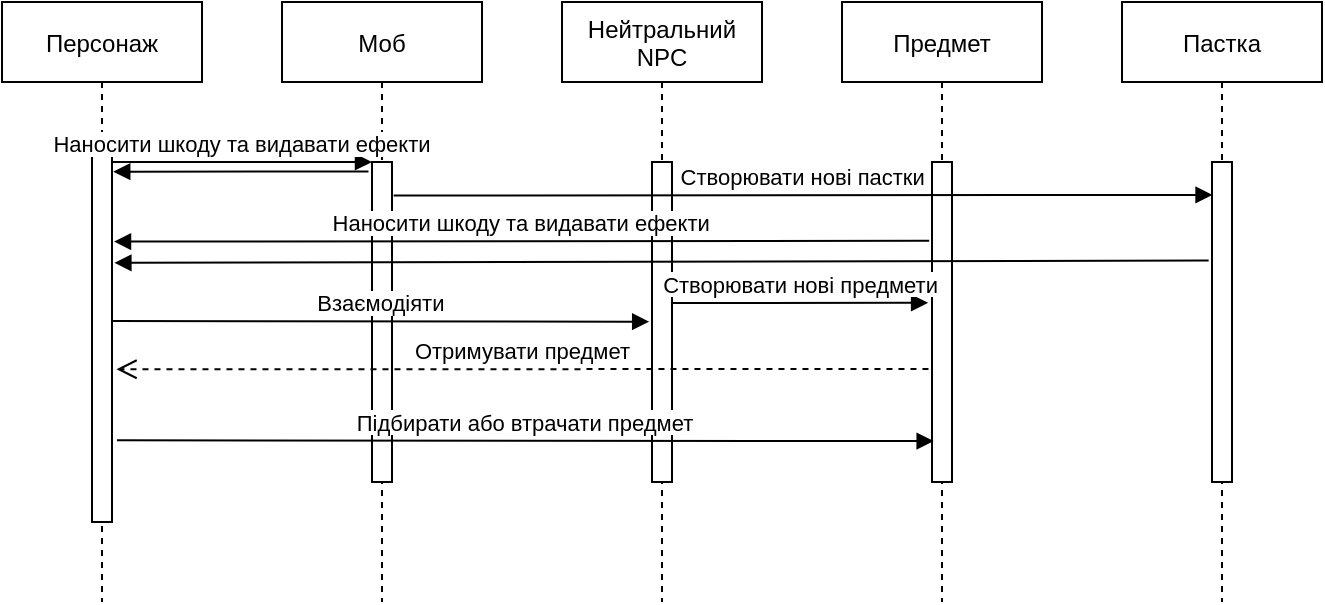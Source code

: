 <mxfile version="20.4.0" type="github">
  <diagram id="kgpKYQtTHZ0yAKxKKP6v" name="Page-1">
    <mxGraphModel dx="1346" dy="487" grid="1" gridSize="10" guides="1" tooltips="1" connect="1" arrows="1" fold="1" page="1" pageScale="1" pageWidth="850" pageHeight="1100" math="0" shadow="0">
      <root>
        <mxCell id="0" />
        <mxCell id="1" parent="0" />
        <mxCell id="3nuBFxr9cyL0pnOWT2aG-1" value="Персонаж" style="shape=umlLifeline;perimeter=lifelinePerimeter;container=1;collapsible=0;recursiveResize=0;rounded=0;shadow=0;strokeWidth=1;" parent="1" vertex="1">
          <mxGeometry x="40" y="80" width="100" height="300" as="geometry" />
        </mxCell>
        <mxCell id="3nuBFxr9cyL0pnOWT2aG-2" value="" style="points=[];perimeter=orthogonalPerimeter;rounded=0;shadow=0;strokeWidth=1;" parent="3nuBFxr9cyL0pnOWT2aG-1" vertex="1">
          <mxGeometry x="45" y="70" width="10" height="190" as="geometry" />
        </mxCell>
        <mxCell id="3nuBFxr9cyL0pnOWT2aG-5" value="Моб" style="shape=umlLifeline;perimeter=lifelinePerimeter;container=1;collapsible=0;recursiveResize=0;rounded=0;shadow=0;strokeWidth=1;" parent="1" vertex="1">
          <mxGeometry x="180" y="80" width="100" height="300" as="geometry" />
        </mxCell>
        <mxCell id="3nuBFxr9cyL0pnOWT2aG-6" value="" style="points=[];perimeter=orthogonalPerimeter;rounded=0;shadow=0;strokeWidth=1;" parent="3nuBFxr9cyL0pnOWT2aG-5" vertex="1">
          <mxGeometry x="45" y="80" width="10" height="160" as="geometry" />
        </mxCell>
        <mxCell id="3nuBFxr9cyL0pnOWT2aG-8" value="Наносити шкоду та видавати ефекти" style="verticalAlign=bottom;endArrow=block;entryX=0;entryY=0;shadow=0;strokeWidth=1;" parent="1" edge="1">
          <mxGeometry relative="1" as="geometry">
            <mxPoint x="95" y="160.0" as="sourcePoint" />
            <mxPoint x="225" y="160.0" as="targetPoint" />
          </mxGeometry>
        </mxCell>
        <mxCell id="zq52S6Dk0amT4qmCDl8a-1" value="Нейтральний &#xa;NPC" style="shape=umlLifeline;perimeter=lifelinePerimeter;container=1;collapsible=0;recursiveResize=0;rounded=0;shadow=0;strokeWidth=1;" vertex="1" parent="1">
          <mxGeometry x="320" y="80" width="100" height="300" as="geometry" />
        </mxCell>
        <mxCell id="zq52S6Dk0amT4qmCDl8a-2" value="" style="points=[];perimeter=orthogonalPerimeter;rounded=0;shadow=0;strokeWidth=1;" vertex="1" parent="zq52S6Dk0amT4qmCDl8a-1">
          <mxGeometry x="45" y="80" width="10" height="160" as="geometry" />
        </mxCell>
        <mxCell id="zq52S6Dk0amT4qmCDl8a-3" value="Предмет" style="shape=umlLifeline;perimeter=lifelinePerimeter;container=1;collapsible=0;recursiveResize=0;rounded=0;shadow=0;strokeWidth=1;" vertex="1" parent="1">
          <mxGeometry x="460" y="80" width="100" height="300" as="geometry" />
        </mxCell>
        <mxCell id="zq52S6Dk0amT4qmCDl8a-4" value="" style="points=[];perimeter=orthogonalPerimeter;rounded=0;shadow=0;strokeWidth=1;" vertex="1" parent="zq52S6Dk0amT4qmCDl8a-3">
          <mxGeometry x="45" y="80" width="10" height="160" as="geometry" />
        </mxCell>
        <mxCell id="zq52S6Dk0amT4qmCDl8a-5" value="Пастка" style="shape=umlLifeline;perimeter=lifelinePerimeter;container=1;collapsible=0;recursiveResize=0;rounded=0;shadow=0;strokeWidth=1;" vertex="1" parent="1">
          <mxGeometry x="600" y="80" width="100" height="300" as="geometry" />
        </mxCell>
        <mxCell id="zq52S6Dk0amT4qmCDl8a-6" value="" style="points=[];perimeter=orthogonalPerimeter;rounded=0;shadow=0;strokeWidth=1;" vertex="1" parent="zq52S6Dk0amT4qmCDl8a-5">
          <mxGeometry x="45" y="80" width="10" height="160" as="geometry" />
        </mxCell>
        <mxCell id="zq52S6Dk0amT4qmCDl8a-7" value="" style="verticalAlign=bottom;endArrow=block;entryX=1.062;entryY=0.078;shadow=0;strokeWidth=1;entryDx=0;entryDy=0;entryPerimeter=0;exitX=-0.176;exitY=0.03;exitDx=0;exitDy=0;exitPerimeter=0;" edge="1" parent="1" source="3nuBFxr9cyL0pnOWT2aG-6" target="3nuBFxr9cyL0pnOWT2aG-2">
          <mxGeometry relative="1" as="geometry">
            <mxPoint x="235" y="190.0" as="sourcePoint" />
            <mxPoint x="365" y="190.0" as="targetPoint" />
          </mxGeometry>
        </mxCell>
        <mxCell id="zq52S6Dk0amT4qmCDl8a-8" value="Взаємодіяти" style="verticalAlign=bottom;endArrow=block;shadow=0;strokeWidth=1;exitX=0.996;exitY=0.471;exitDx=0;exitDy=0;exitPerimeter=0;entryX=-0.14;entryY=0.499;entryDx=0;entryDy=0;entryPerimeter=0;" edge="1" parent="1" source="3nuBFxr9cyL0pnOWT2aG-2" target="zq52S6Dk0amT4qmCDl8a-2">
          <mxGeometry relative="1" as="geometry">
            <mxPoint x="100" y="240" as="sourcePoint" />
            <mxPoint x="500" y="240" as="targetPoint" />
          </mxGeometry>
        </mxCell>
        <mxCell id="zq52S6Dk0amT4qmCDl8a-9" value="Отримувати предмет" style="verticalAlign=bottom;endArrow=open;dashed=1;endSize=8;exitX=-0.176;exitY=0.647;shadow=0;strokeWidth=1;exitDx=0;exitDy=0;exitPerimeter=0;entryX=1.226;entryY=0.598;entryDx=0;entryDy=0;entryPerimeter=0;" edge="1" parent="1" source="zq52S6Dk0amT4qmCDl8a-4" target="3nuBFxr9cyL0pnOWT2aG-2">
          <mxGeometry relative="1" as="geometry">
            <mxPoint x="230" y="270.0" as="targetPoint" />
            <mxPoint x="360" y="270.0" as="sourcePoint" />
          </mxGeometry>
        </mxCell>
        <mxCell id="3nuBFxr9cyL0pnOWT2aG-9" value="Наносити шкоду та видавати ефекти" style="verticalAlign=bottom;endArrow=block;entryX=1.1;entryY=0.262;shadow=0;strokeWidth=1;entryDx=0;entryDy=0;entryPerimeter=0;exitX=-0.14;exitY=0.246;exitDx=0;exitDy=0;exitPerimeter=0;" parent="1" source="zq52S6Dk0amT4qmCDl8a-4" target="3nuBFxr9cyL0pnOWT2aG-2" edge="1">
          <mxGeometry relative="1" as="geometry">
            <mxPoint x="240" y="200" as="sourcePoint" />
            <mxPoint x="100" y="200" as="targetPoint" />
          </mxGeometry>
        </mxCell>
        <mxCell id="zq52S6Dk0amT4qmCDl8a-10" value="" style="verticalAlign=bottom;endArrow=block;shadow=0;strokeWidth=1;exitX=-0.167;exitY=0.308;exitDx=0;exitDy=0;exitPerimeter=0;entryX=1.119;entryY=0.318;entryDx=0;entryDy=0;entryPerimeter=0;" edge="1" parent="1" source="zq52S6Dk0amT4qmCDl8a-6" target="3nuBFxr9cyL0pnOWT2aG-2">
          <mxGeometry relative="1" as="geometry">
            <mxPoint x="513.6" y="209.36" as="sourcePoint" />
            <mxPoint x="106" y="209.78" as="targetPoint" />
          </mxGeometry>
        </mxCell>
        <mxCell id="zq52S6Dk0amT4qmCDl8a-11" value="Підбирати або втрачати предмет" style="verticalAlign=bottom;endArrow=block;shadow=0;strokeWidth=1;exitX=1.25;exitY=0.785;exitDx=0;exitDy=0;exitPerimeter=0;entryX=0.083;entryY=0.872;entryDx=0;entryDy=0;entryPerimeter=0;" edge="1" parent="1" source="3nuBFxr9cyL0pnOWT2aG-2" target="zq52S6Dk0amT4qmCDl8a-4">
          <mxGeometry relative="1" as="geometry">
            <mxPoint x="106.36" y="300" as="sourcePoint" />
            <mxPoint x="375.0" y="300.35" as="targetPoint" />
          </mxGeometry>
        </mxCell>
        <mxCell id="zq52S6Dk0amT4qmCDl8a-12" value="Створювати нові предмети" style="verticalAlign=bottom;endArrow=block;shadow=0;strokeWidth=1;exitX=1.028;exitY=0.441;exitDx=0;exitDy=0;exitPerimeter=0;entryX=-0.194;entryY=0.44;entryDx=0;entryDy=0;entryPerimeter=0;" edge="1" parent="1" source="zq52S6Dk0amT4qmCDl8a-2" target="zq52S6Dk0amT4qmCDl8a-4">
          <mxGeometry relative="1" as="geometry">
            <mxPoint x="440.0" y="240" as="sourcePoint" />
            <mxPoint x="708.64" y="240.35" as="targetPoint" />
          </mxGeometry>
        </mxCell>
        <mxCell id="zq52S6Dk0amT4qmCDl8a-13" value="Створювати нові пастки" style="verticalAlign=bottom;endArrow=block;shadow=0;strokeWidth=1;exitX=1.083;exitY=0.105;exitDx=0;exitDy=0;exitPerimeter=0;entryX=0.028;entryY=0.103;entryDx=0;entryDy=0;entryPerimeter=0;" edge="1" parent="1" source="3nuBFxr9cyL0pnOWT2aG-6" target="zq52S6Dk0amT4qmCDl8a-6">
          <mxGeometry relative="1" as="geometry">
            <mxPoint x="387.22" y="159.88" as="sourcePoint" />
            <mxPoint x="515" y="159.72" as="targetPoint" />
          </mxGeometry>
        </mxCell>
      </root>
    </mxGraphModel>
  </diagram>
</mxfile>
